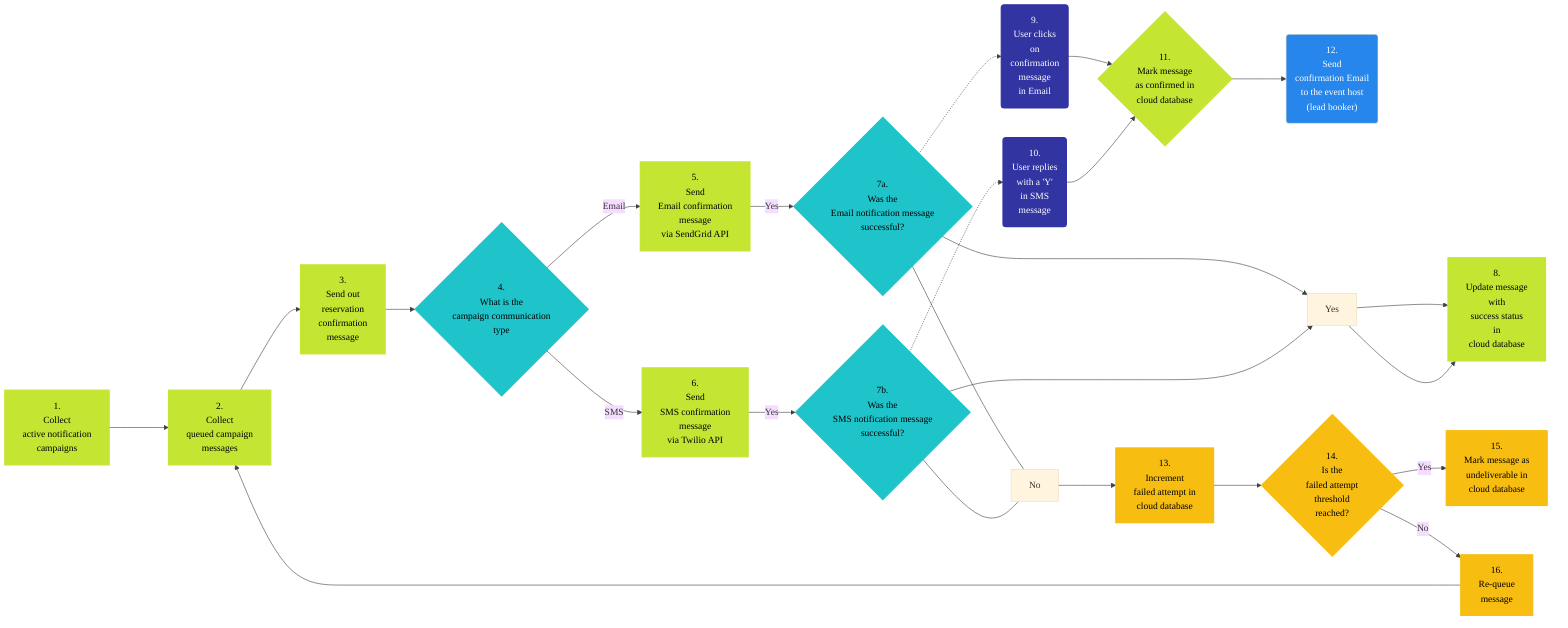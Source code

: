 %%{init: {'theme': 'base', 'themeVariables': { 'lineColor': '#404040'}, 'fontFamily': 'Montserrat', 'fontSize': 10}}%%

        %% Puttshack Reservation Notify Workflow
        %% Ref: https://miro.com/app/board/o9J_l6gQYVA=/
        %% Author Shaloo Shalini <shalz@hotmail.com>

        graph LR
          Node1["1. <br/> Collect <br/> active notification <br/> campaigns"]:::descfill
          Node2["2. <br/> Collect <br/> queued campaign <br/> messages"]:::descfill
          Node3["3. <br/> Send out <br/> reservation <br/> confirmation <br/> message"]:::descfill
          Node4{"4. <br/> What is the <br/> campaign communication <br/> type"}:::descfillcyan
          Node5["5. <br/> Send <br/> Email confirmation <br/> message <br/> via SendGrid API"]:::descfill
          Node6["6. <br/> Send <br/> SMS confirmation <br/> message <br/> via Twilio API"]:::descfill
          Node7a{"7a. <br/> Was the <br/> Email notification message <br/> successful?"}:::descfillcyan
          Node7b{"7b. <br/> Was the <br/> SMS notification message <br/> successful?"}:::descfillcyan
          Node8["8. <br/> Update message <br/> with <br/> success status <br/> in <br/> cloud database"]:::descfill
          Node9("9. <br/> User clicks <br/> on <br/> confirmation <br/> message <br/> in Email"):::descfillact
          Node10("10. <br/> User replies <br/> with a 'Y' <br/> in SMS <br/> message"):::descfillact
          Node11{"11. <br/> Mark message <br/> as confirmed in <br/> cloud database"}:::descfill
          Node12("12. <br/> Send <br/> confirmation Email <br/> to the event host <br/> (lead booker)"):::apinodefill
          Node13["13. <br/> Increment <br/> failed attempt in <br/> cloud database"]:::descfillor
          Node14{"14. <br/> Is the <br/> failed attempt <br/> threshold <br/> reached?"}:::descfillor
          Node15["15. <br/> Mark message as <br/> undeliverable in <br/> cloud database"]:::descfillor
          Node16["16. <br/> Re-queue <br/> message"]:::descfillor

          Node1 ---> Node2 --> Node3 --> Node4
          Node4 -- Email --> Node5
          Node4 -- SMS --> Node6
          Node5 -- Yes --> Node7a ----> Yes --> Node8
          Node6 -- Yes --> Node7b ----> Yes --> Node8
          Node7a & Node7b --- No --> Node13 --> Node14
          Node14 -- Yes --> Node15
          Node14 -- No --> Node16 --> Node2
          Node7a -.-> Node9
          Node7b -.-> Node10
          Node9 & Node10 --> Node11 --> Node12


          classDef wfref fill:black,stroke:black,color:white,stroke-width:2px
          classDef apinodefill fill:#2686ec,stroke:2686ec,color:white,stroke-width:1px
          classDef subgraphfill fill:white,stroke:white,color:black,stroke-width:1px
          classDef descfill fill:#c4e633,stroke:#c4e633,color:black,stroke-width:2px
          classDef descfillcyan fill:#1ec4ca,stroke:#1ec4ca,color:black,stroke-width:2px
          classDef descfillor fill:#f7bd11,stroke:#f7bd11,color:black,stroke-width:2px
          classDef descfillact fill:#3234a2,stroke:#3234a2,color:white,stroke-width:2px